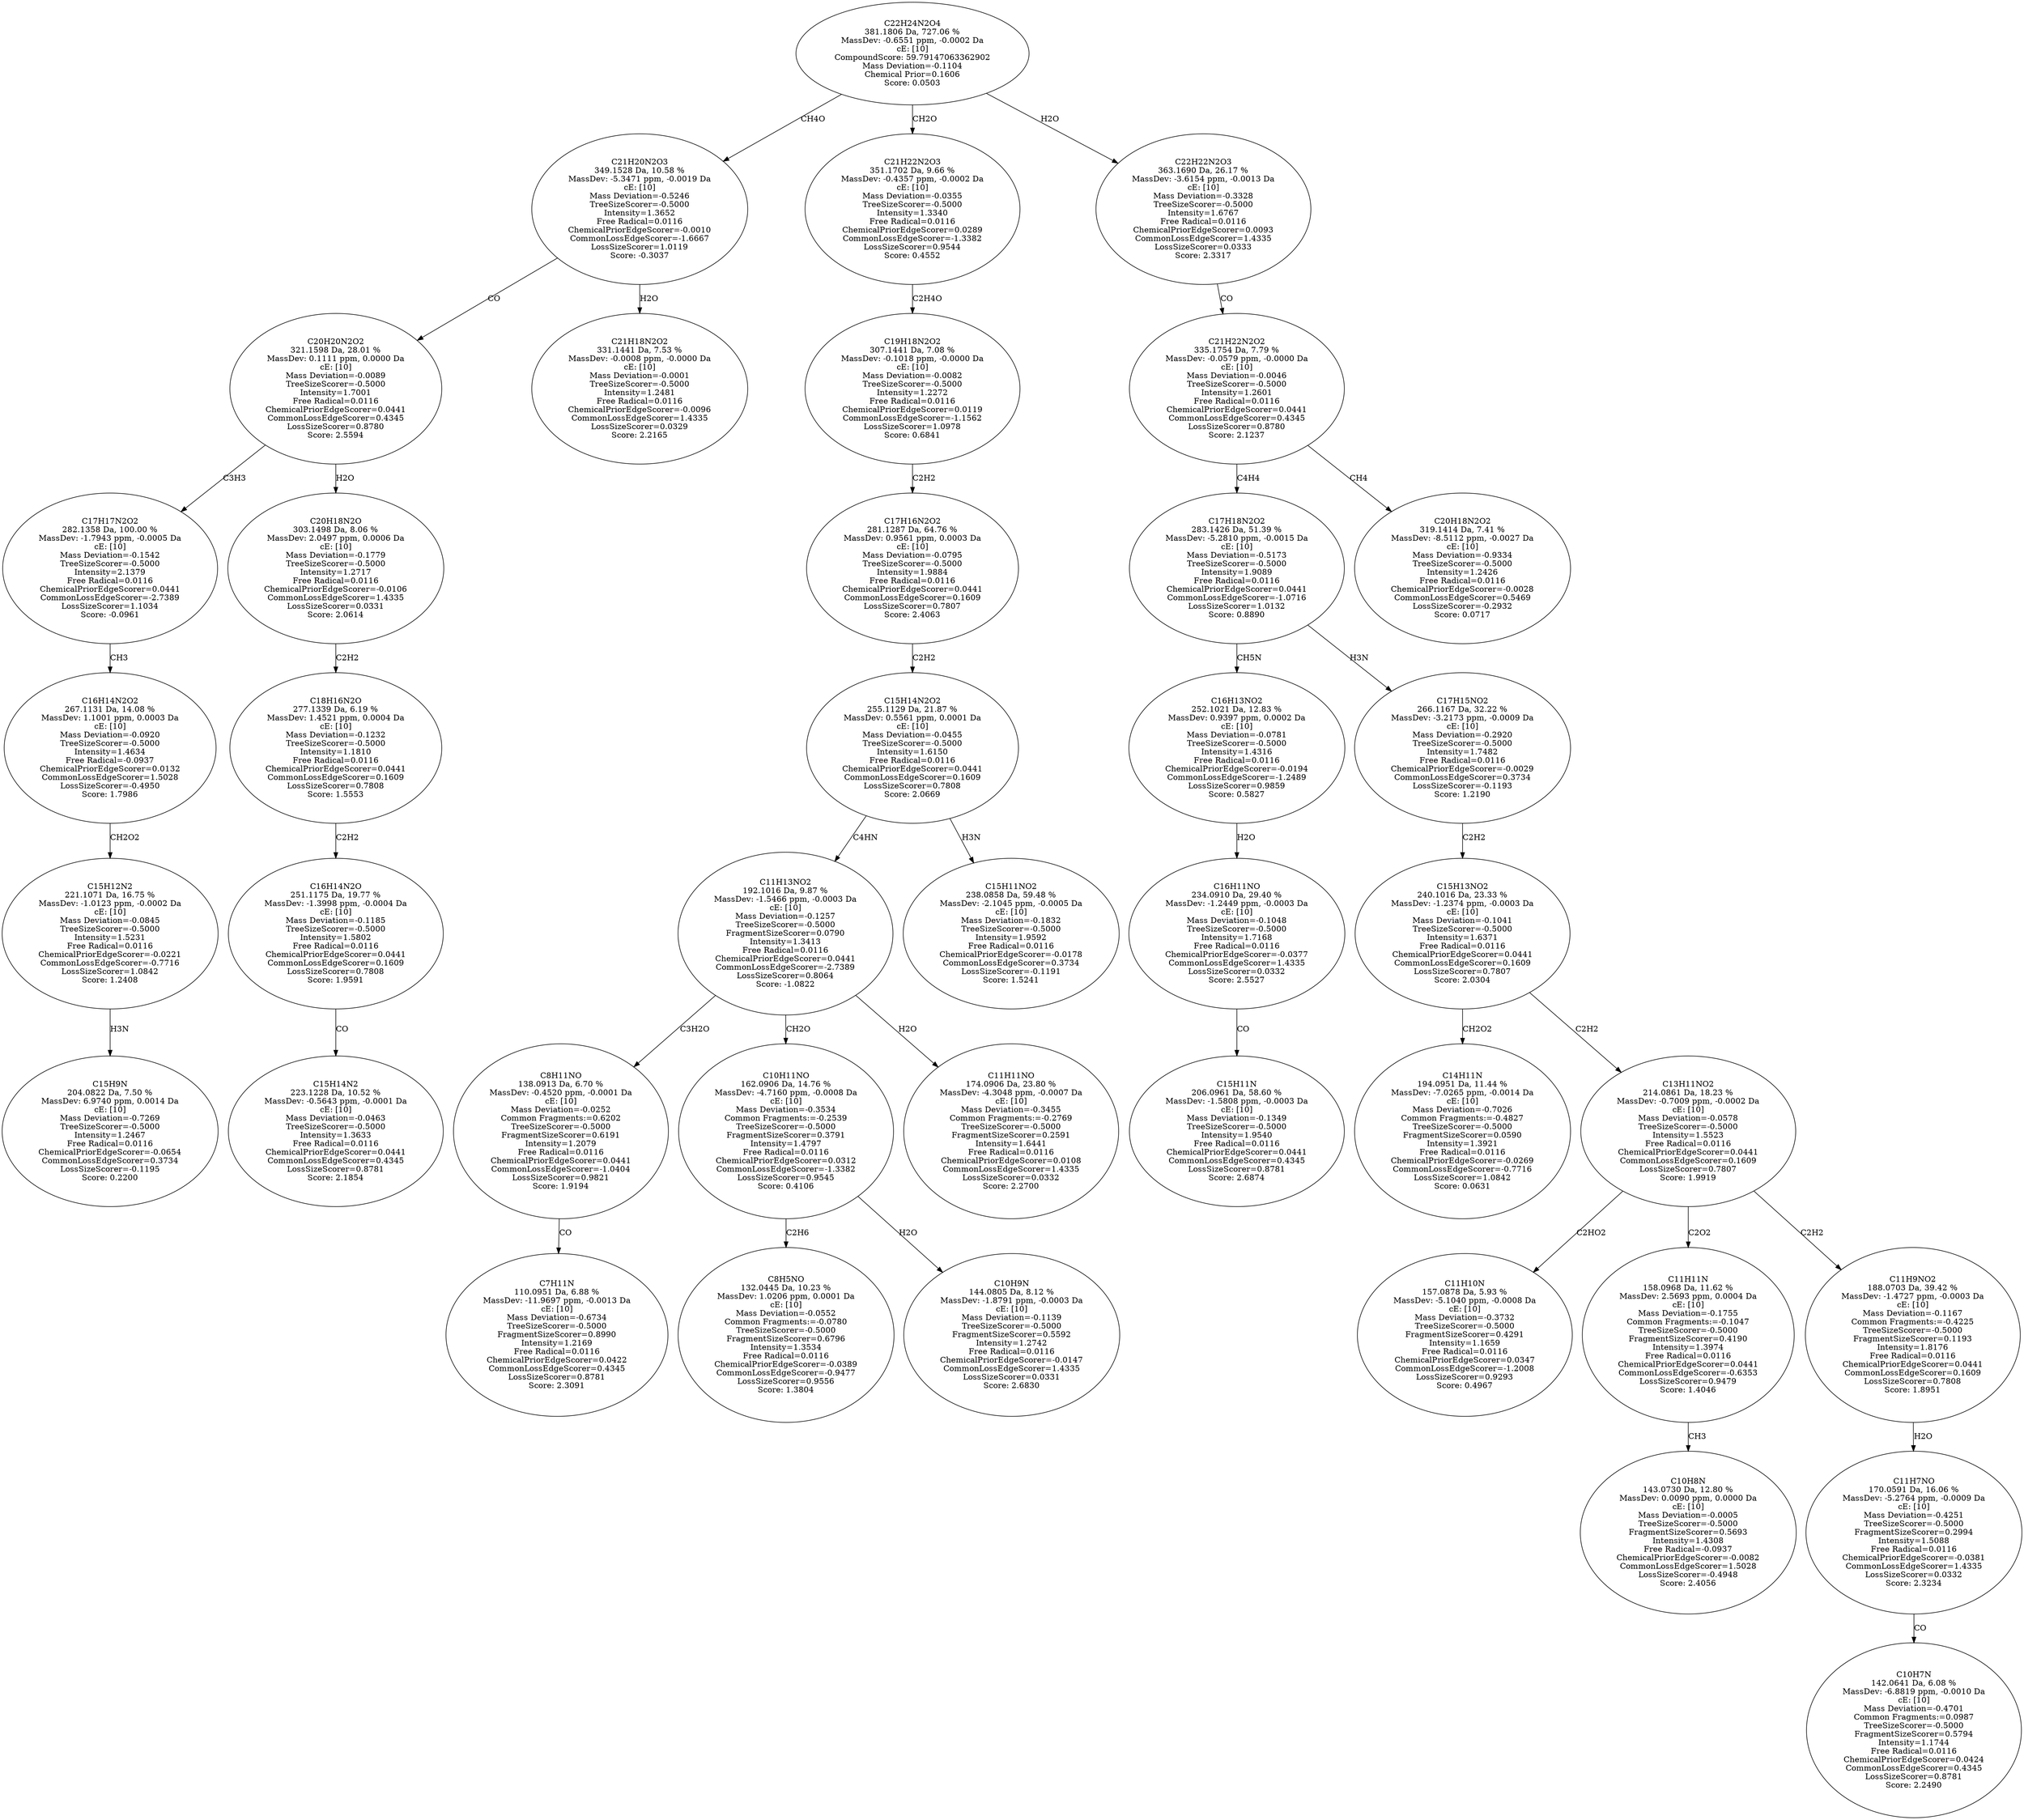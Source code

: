 strict digraph {
v1 [label="C15H9N\n204.0822 Da, 7.50 %\nMassDev: 6.9740 ppm, 0.0014 Da\ncE: [10]\nMass Deviation=-0.7269\nTreeSizeScorer=-0.5000\nIntensity=1.2467\nFree Radical=0.0116\nChemicalPriorEdgeScorer=-0.0654\nCommonLossEdgeScorer=0.3734\nLossSizeScorer=-0.1195\nScore: 0.2200"];
v2 [label="C15H12N2\n221.1071 Da, 16.75 %\nMassDev: -1.0123 ppm, -0.0002 Da\ncE: [10]\nMass Deviation=-0.0845\nTreeSizeScorer=-0.5000\nIntensity=1.5231\nFree Radical=0.0116\nChemicalPriorEdgeScorer=-0.0221\nCommonLossEdgeScorer=-0.7716\nLossSizeScorer=1.0842\nScore: 1.2408"];
v3 [label="C16H14N2O2\n267.1131 Da, 14.08 %\nMassDev: 1.1001 ppm, 0.0003 Da\ncE: [10]\nMass Deviation=-0.0920\nTreeSizeScorer=-0.5000\nIntensity=1.4634\nFree Radical=-0.0937\nChemicalPriorEdgeScorer=0.0132\nCommonLossEdgeScorer=1.5028\nLossSizeScorer=-0.4950\nScore: 1.7986"];
v4 [label="C17H17N2O2\n282.1358 Da, 100.00 %\nMassDev: -1.7943 ppm, -0.0005 Da\ncE: [10]\nMass Deviation=-0.1542\nTreeSizeScorer=-0.5000\nIntensity=2.1379\nFree Radical=0.0116\nChemicalPriorEdgeScorer=0.0441\nCommonLossEdgeScorer=-2.7389\nLossSizeScorer=1.1034\nScore: -0.0961"];
v5 [label="C15H14N2\n223.1228 Da, 10.52 %\nMassDev: -0.5643 ppm, -0.0001 Da\ncE: [10]\nMass Deviation=-0.0463\nTreeSizeScorer=-0.5000\nIntensity=1.3633\nFree Radical=0.0116\nChemicalPriorEdgeScorer=0.0441\nCommonLossEdgeScorer=0.4345\nLossSizeScorer=0.8781\nScore: 2.1854"];
v6 [label="C16H14N2O\n251.1175 Da, 19.77 %\nMassDev: -1.3998 ppm, -0.0004 Da\ncE: [10]\nMass Deviation=-0.1185\nTreeSizeScorer=-0.5000\nIntensity=1.5802\nFree Radical=0.0116\nChemicalPriorEdgeScorer=0.0441\nCommonLossEdgeScorer=0.1609\nLossSizeScorer=0.7808\nScore: 1.9591"];
v7 [label="C18H16N2O\n277.1339 Da, 6.19 %\nMassDev: 1.4521 ppm, 0.0004 Da\ncE: [10]\nMass Deviation=-0.1232\nTreeSizeScorer=-0.5000\nIntensity=1.1810\nFree Radical=0.0116\nChemicalPriorEdgeScorer=0.0441\nCommonLossEdgeScorer=0.1609\nLossSizeScorer=0.7808\nScore: 1.5553"];
v8 [label="C20H18N2O\n303.1498 Da, 8.06 %\nMassDev: 2.0497 ppm, 0.0006 Da\ncE: [10]\nMass Deviation=-0.1779\nTreeSizeScorer=-0.5000\nIntensity=1.2717\nFree Radical=0.0116\nChemicalPriorEdgeScorer=-0.0106\nCommonLossEdgeScorer=1.4335\nLossSizeScorer=0.0331\nScore: 2.0614"];
v9 [label="C20H20N2O2\n321.1598 Da, 28.01 %\nMassDev: 0.1111 ppm, 0.0000 Da\ncE: [10]\nMass Deviation=-0.0089\nTreeSizeScorer=-0.5000\nIntensity=1.7001\nFree Radical=0.0116\nChemicalPriorEdgeScorer=0.0441\nCommonLossEdgeScorer=0.4345\nLossSizeScorer=0.8780\nScore: 2.5594"];
v10 [label="C21H18N2O2\n331.1441 Da, 7.53 %\nMassDev: -0.0008 ppm, -0.0000 Da\ncE: [10]\nMass Deviation=-0.0001\nTreeSizeScorer=-0.5000\nIntensity=1.2481\nFree Radical=0.0116\nChemicalPriorEdgeScorer=-0.0096\nCommonLossEdgeScorer=1.4335\nLossSizeScorer=0.0329\nScore: 2.2165"];
v11 [label="C21H20N2O3\n349.1528 Da, 10.58 %\nMassDev: -5.3471 ppm, -0.0019 Da\ncE: [10]\nMass Deviation=-0.5246\nTreeSizeScorer=-0.5000\nIntensity=1.3652\nFree Radical=0.0116\nChemicalPriorEdgeScorer=-0.0010\nCommonLossEdgeScorer=-1.6667\nLossSizeScorer=1.0119\nScore: -0.3037"];
v12 [label="C7H11N\n110.0951 Da, 6.88 %\nMassDev: -11.9697 ppm, -0.0013 Da\ncE: [10]\nMass Deviation=-0.6734\nTreeSizeScorer=-0.5000\nFragmentSizeScorer=0.8990\nIntensity=1.2169\nFree Radical=0.0116\nChemicalPriorEdgeScorer=0.0422\nCommonLossEdgeScorer=0.4345\nLossSizeScorer=0.8781\nScore: 2.3091"];
v13 [label="C8H11NO\n138.0913 Da, 6.70 %\nMassDev: -0.4520 ppm, -0.0001 Da\ncE: [10]\nMass Deviation=-0.0252\nCommon Fragments:=0.6202\nTreeSizeScorer=-0.5000\nFragmentSizeScorer=0.6191\nIntensity=1.2079\nFree Radical=0.0116\nChemicalPriorEdgeScorer=0.0441\nCommonLossEdgeScorer=-1.0404\nLossSizeScorer=0.9821\nScore: 1.9194"];
v14 [label="C8H5NO\n132.0445 Da, 10.23 %\nMassDev: 1.0206 ppm, 0.0001 Da\ncE: [10]\nMass Deviation=-0.0552\nCommon Fragments:=-0.0780\nTreeSizeScorer=-0.5000\nFragmentSizeScorer=0.6796\nIntensity=1.3534\nFree Radical=0.0116\nChemicalPriorEdgeScorer=-0.0389\nCommonLossEdgeScorer=-0.9477\nLossSizeScorer=0.9556\nScore: 1.3804"];
v15 [label="C10H9N\n144.0805 Da, 8.12 %\nMassDev: -1.8791 ppm, -0.0003 Da\ncE: [10]\nMass Deviation=-0.1139\nTreeSizeScorer=-0.5000\nFragmentSizeScorer=0.5592\nIntensity=1.2742\nFree Radical=0.0116\nChemicalPriorEdgeScorer=-0.0147\nCommonLossEdgeScorer=1.4335\nLossSizeScorer=0.0331\nScore: 2.6830"];
v16 [label="C10H11NO\n162.0906 Da, 14.76 %\nMassDev: -4.7160 ppm, -0.0008 Da\ncE: [10]\nMass Deviation=-0.3534\nCommon Fragments:=-0.2539\nTreeSizeScorer=-0.5000\nFragmentSizeScorer=0.3791\nIntensity=1.4797\nFree Radical=0.0116\nChemicalPriorEdgeScorer=0.0312\nCommonLossEdgeScorer=-1.3382\nLossSizeScorer=0.9545\nScore: 0.4106"];
v17 [label="C11H11NO\n174.0906 Da, 23.80 %\nMassDev: -4.3048 ppm, -0.0007 Da\ncE: [10]\nMass Deviation=-0.3455\nCommon Fragments:=-0.2769\nTreeSizeScorer=-0.5000\nFragmentSizeScorer=0.2591\nIntensity=1.6441\nFree Radical=0.0116\nChemicalPriorEdgeScorer=0.0108\nCommonLossEdgeScorer=1.4335\nLossSizeScorer=0.0332\nScore: 2.2700"];
v18 [label="C11H13NO2\n192.1016 Da, 9.87 %\nMassDev: -1.5466 ppm, -0.0003 Da\ncE: [10]\nMass Deviation=-0.1257\nTreeSizeScorer=-0.5000\nFragmentSizeScorer=0.0790\nIntensity=1.3413\nFree Radical=0.0116\nChemicalPriorEdgeScorer=0.0441\nCommonLossEdgeScorer=-2.7389\nLossSizeScorer=0.8064\nScore: -1.0822"];
v19 [label="C15H11NO2\n238.0858 Da, 59.48 %\nMassDev: -2.1045 ppm, -0.0005 Da\ncE: [10]\nMass Deviation=-0.1832\nTreeSizeScorer=-0.5000\nIntensity=1.9592\nFree Radical=0.0116\nChemicalPriorEdgeScorer=-0.0178\nCommonLossEdgeScorer=0.3734\nLossSizeScorer=-0.1191\nScore: 1.5241"];
v20 [label="C15H14N2O2\n255.1129 Da, 21.87 %\nMassDev: 0.5561 ppm, 0.0001 Da\ncE: [10]\nMass Deviation=-0.0455\nTreeSizeScorer=-0.5000\nIntensity=1.6150\nFree Radical=0.0116\nChemicalPriorEdgeScorer=0.0441\nCommonLossEdgeScorer=0.1609\nLossSizeScorer=0.7808\nScore: 2.0669"];
v21 [label="C17H16N2O2\n281.1287 Da, 64.76 %\nMassDev: 0.9561 ppm, 0.0003 Da\ncE: [10]\nMass Deviation=-0.0795\nTreeSizeScorer=-0.5000\nIntensity=1.9884\nFree Radical=0.0116\nChemicalPriorEdgeScorer=0.0441\nCommonLossEdgeScorer=0.1609\nLossSizeScorer=0.7807\nScore: 2.4063"];
v22 [label="C19H18N2O2\n307.1441 Da, 7.08 %\nMassDev: -0.1018 ppm, -0.0000 Da\ncE: [10]\nMass Deviation=-0.0082\nTreeSizeScorer=-0.5000\nIntensity=1.2272\nFree Radical=0.0116\nChemicalPriorEdgeScorer=0.0119\nCommonLossEdgeScorer=-1.1562\nLossSizeScorer=1.0978\nScore: 0.6841"];
v23 [label="C21H22N2O3\n351.1702 Da, 9.66 %\nMassDev: -0.4357 ppm, -0.0002 Da\ncE: [10]\nMass Deviation=-0.0355\nTreeSizeScorer=-0.5000\nIntensity=1.3340\nFree Radical=0.0116\nChemicalPriorEdgeScorer=0.0289\nCommonLossEdgeScorer=-1.3382\nLossSizeScorer=0.9544\nScore: 0.4552"];
v24 [label="C15H11N\n206.0961 Da, 58.60 %\nMassDev: -1.5808 ppm, -0.0003 Da\ncE: [10]\nMass Deviation=-0.1349\nTreeSizeScorer=-0.5000\nIntensity=1.9540\nFree Radical=0.0116\nChemicalPriorEdgeScorer=0.0441\nCommonLossEdgeScorer=0.4345\nLossSizeScorer=0.8781\nScore: 2.6874"];
v25 [label="C16H11NO\n234.0910 Da, 29.40 %\nMassDev: -1.2449 ppm, -0.0003 Da\ncE: [10]\nMass Deviation=-0.1048\nTreeSizeScorer=-0.5000\nIntensity=1.7168\nFree Radical=0.0116\nChemicalPriorEdgeScorer=-0.0377\nCommonLossEdgeScorer=1.4335\nLossSizeScorer=0.0332\nScore: 2.5527"];
v26 [label="C16H13NO2\n252.1021 Da, 12.83 %\nMassDev: 0.9397 ppm, 0.0002 Da\ncE: [10]\nMass Deviation=-0.0781\nTreeSizeScorer=-0.5000\nIntensity=1.4316\nFree Radical=0.0116\nChemicalPriorEdgeScorer=-0.0194\nCommonLossEdgeScorer=-1.2489\nLossSizeScorer=0.9859\nScore: 0.5827"];
v27 [label="C14H11N\n194.0951 Da, 11.44 %\nMassDev: -7.0265 ppm, -0.0014 Da\ncE: [10]\nMass Deviation=-0.7026\nCommon Fragments:=-0.4827\nTreeSizeScorer=-0.5000\nFragmentSizeScorer=0.0590\nIntensity=1.3921\nFree Radical=0.0116\nChemicalPriorEdgeScorer=-0.0269\nCommonLossEdgeScorer=-0.7716\nLossSizeScorer=1.0842\nScore: 0.0631"];
v28 [label="C11H10N\n157.0878 Da, 5.93 %\nMassDev: -5.1040 ppm, -0.0008 Da\ncE: [10]\nMass Deviation=-0.3732\nTreeSizeScorer=-0.5000\nFragmentSizeScorer=0.4291\nIntensity=1.1659\nFree Radical=0.0116\nChemicalPriorEdgeScorer=0.0347\nCommonLossEdgeScorer=-1.2008\nLossSizeScorer=0.9293\nScore: 0.4967"];
v29 [label="C10H8N\n143.0730 Da, 12.80 %\nMassDev: 0.0090 ppm, 0.0000 Da\ncE: [10]\nMass Deviation=-0.0005\nTreeSizeScorer=-0.5000\nFragmentSizeScorer=0.5693\nIntensity=1.4308\nFree Radical=-0.0937\nChemicalPriorEdgeScorer=-0.0082\nCommonLossEdgeScorer=1.5028\nLossSizeScorer=-0.4948\nScore: 2.4056"];
v30 [label="C11H11N\n158.0968 Da, 11.62 %\nMassDev: 2.5693 ppm, 0.0004 Da\ncE: [10]\nMass Deviation=-0.1755\nCommon Fragments:=-0.1047\nTreeSizeScorer=-0.5000\nFragmentSizeScorer=0.4190\nIntensity=1.3974\nFree Radical=0.0116\nChemicalPriorEdgeScorer=0.0441\nCommonLossEdgeScorer=-0.6353\nLossSizeScorer=0.9479\nScore: 1.4046"];
v31 [label="C10H7N\n142.0641 Da, 6.08 %\nMassDev: -6.8819 ppm, -0.0010 Da\ncE: [10]\nMass Deviation=-0.4701\nCommon Fragments:=0.0987\nTreeSizeScorer=-0.5000\nFragmentSizeScorer=0.5794\nIntensity=1.1744\nFree Radical=0.0116\nChemicalPriorEdgeScorer=0.0424\nCommonLossEdgeScorer=0.4345\nLossSizeScorer=0.8781\nScore: 2.2490"];
v32 [label="C11H7NO\n170.0591 Da, 16.06 %\nMassDev: -5.2764 ppm, -0.0009 Da\ncE: [10]\nMass Deviation=-0.4251\nTreeSizeScorer=-0.5000\nFragmentSizeScorer=0.2994\nIntensity=1.5088\nFree Radical=0.0116\nChemicalPriorEdgeScorer=-0.0381\nCommonLossEdgeScorer=1.4335\nLossSizeScorer=0.0332\nScore: 2.3234"];
v33 [label="C11H9NO2\n188.0703 Da, 39.42 %\nMassDev: -1.4727 ppm, -0.0003 Da\ncE: [10]\nMass Deviation=-0.1167\nCommon Fragments:=-0.4225\nTreeSizeScorer=-0.5000\nFragmentSizeScorer=0.1193\nIntensity=1.8176\nFree Radical=0.0116\nChemicalPriorEdgeScorer=0.0441\nCommonLossEdgeScorer=0.1609\nLossSizeScorer=0.7808\nScore: 1.8951"];
v34 [label="C13H11NO2\n214.0861 Da, 18.23 %\nMassDev: -0.7009 ppm, -0.0002 Da\ncE: [10]\nMass Deviation=-0.0578\nTreeSizeScorer=-0.5000\nIntensity=1.5523\nFree Radical=0.0116\nChemicalPriorEdgeScorer=0.0441\nCommonLossEdgeScorer=0.1609\nLossSizeScorer=0.7807\nScore: 1.9919"];
v35 [label="C15H13NO2\n240.1016 Da, 23.33 %\nMassDev: -1.2374 ppm, -0.0003 Da\ncE: [10]\nMass Deviation=-0.1041\nTreeSizeScorer=-0.5000\nIntensity=1.6371\nFree Radical=0.0116\nChemicalPriorEdgeScorer=0.0441\nCommonLossEdgeScorer=0.1609\nLossSizeScorer=0.7807\nScore: 2.0304"];
v36 [label="C17H15NO2\n266.1167 Da, 32.22 %\nMassDev: -3.2173 ppm, -0.0009 Da\ncE: [10]\nMass Deviation=-0.2920\nTreeSizeScorer=-0.5000\nIntensity=1.7482\nFree Radical=0.0116\nChemicalPriorEdgeScorer=-0.0029\nCommonLossEdgeScorer=0.3734\nLossSizeScorer=-0.1193\nScore: 1.2190"];
v37 [label="C17H18N2O2\n283.1426 Da, 51.39 %\nMassDev: -5.2810 ppm, -0.0015 Da\ncE: [10]\nMass Deviation=-0.5173\nTreeSizeScorer=-0.5000\nIntensity=1.9089\nFree Radical=0.0116\nChemicalPriorEdgeScorer=0.0441\nCommonLossEdgeScorer=-1.0716\nLossSizeScorer=1.0132\nScore: 0.8890"];
v38 [label="C20H18N2O2\n319.1414 Da, 7.41 %\nMassDev: -8.5112 ppm, -0.0027 Da\ncE: [10]\nMass Deviation=-0.9334\nTreeSizeScorer=-0.5000\nIntensity=1.2426\nFree Radical=0.0116\nChemicalPriorEdgeScorer=-0.0028\nCommonLossEdgeScorer=0.5469\nLossSizeScorer=-0.2932\nScore: 0.0717"];
v39 [label="C21H22N2O2\n335.1754 Da, 7.79 %\nMassDev: -0.0579 ppm, -0.0000 Da\ncE: [10]\nMass Deviation=-0.0046\nTreeSizeScorer=-0.5000\nIntensity=1.2601\nFree Radical=0.0116\nChemicalPriorEdgeScorer=0.0441\nCommonLossEdgeScorer=0.4345\nLossSizeScorer=0.8780\nScore: 2.1237"];
v40 [label="C22H22N2O3\n363.1690 Da, 26.17 %\nMassDev: -3.6154 ppm, -0.0013 Da\ncE: [10]\nMass Deviation=-0.3328\nTreeSizeScorer=-0.5000\nIntensity=1.6767\nFree Radical=0.0116\nChemicalPriorEdgeScorer=0.0093\nCommonLossEdgeScorer=1.4335\nLossSizeScorer=0.0333\nScore: 2.3317"];
v41 [label="C22H24N2O4\n381.1806 Da, 727.06 %\nMassDev: -0.6551 ppm, -0.0002 Da\ncE: [10]\nCompoundScore: 59.79147063362902\nMass Deviation=-0.1104\nChemical Prior=0.1606\nScore: 0.0503"];
v2 -> v1 [label="H3N"];
v3 -> v2 [label="CH2O2"];
v4 -> v3 [label="CH3"];
v9 -> v4 [label="C3H3"];
v6 -> v5 [label="CO"];
v7 -> v6 [label="C2H2"];
v8 -> v7 [label="C2H2"];
v9 -> v8 [label="H2O"];
v11 -> v9 [label="CO"];
v11 -> v10 [label="H2O"];
v41 -> v11 [label="CH4O"];
v13 -> v12 [label="CO"];
v18 -> v13 [label="C3H2O"];
v16 -> v14 [label="C2H6"];
v16 -> v15 [label="H2O"];
v18 -> v16 [label="CH2O"];
v18 -> v17 [label="H2O"];
v20 -> v18 [label="C4HN"];
v20 -> v19 [label="H3N"];
v21 -> v20 [label="C2H2"];
v22 -> v21 [label="C2H2"];
v23 -> v22 [label="C2H4O"];
v41 -> v23 [label="CH2O"];
v25 -> v24 [label="CO"];
v26 -> v25 [label="H2O"];
v37 -> v26 [label="CH5N"];
v35 -> v27 [label="CH2O2"];
v34 -> v28 [label="C2HO2"];
v30 -> v29 [label="CH3"];
v34 -> v30 [label="C2O2"];
v32 -> v31 [label="CO"];
v33 -> v32 [label="H2O"];
v34 -> v33 [label="C2H2"];
v35 -> v34 [label="C2H2"];
v36 -> v35 [label="C2H2"];
v37 -> v36 [label="H3N"];
v39 -> v37 [label="C4H4"];
v39 -> v38 [label="CH4"];
v40 -> v39 [label="CO"];
v41 -> v40 [label="H2O"];
}